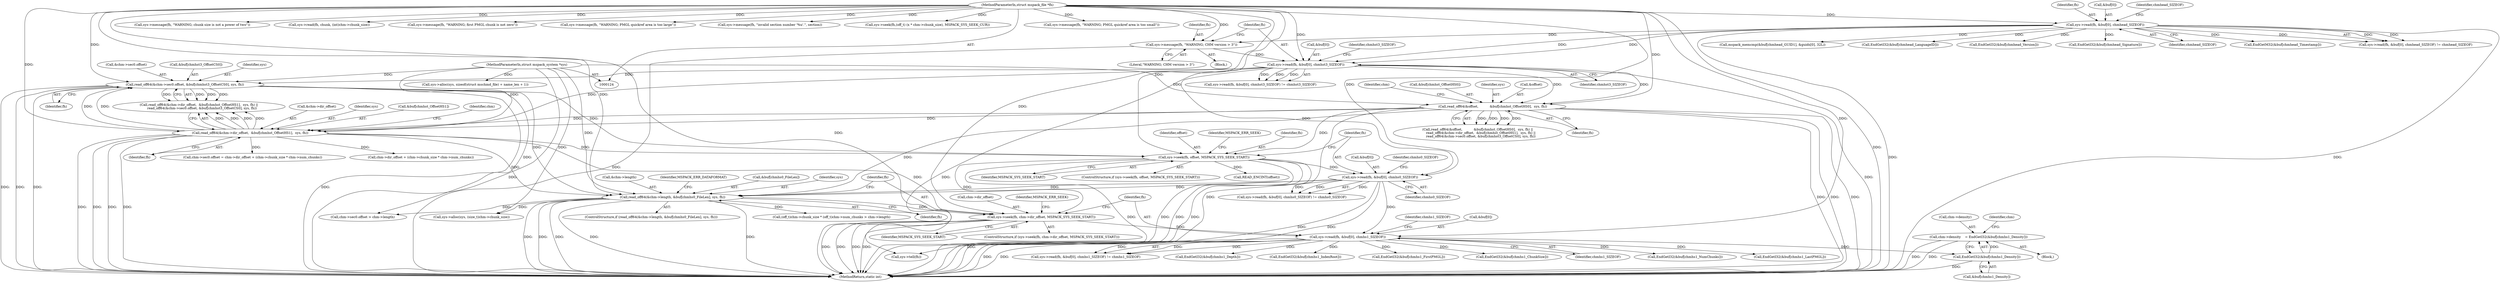 digraph "0_libmspack_72e70a921f0f07fee748aec2274b30784e1d312a@pointer" {
"1000433" [label="(Call,chm->density    = EndGetI32(&buf[chmhs1_Density]))"];
"1000437" [label="(Call,EndGetI32(&buf[chmhs1_Density]))"];
"1000407" [label="(Call,sys->read(fh, &buf[0], chmhs1_SIZEOF))"];
"1000396" [label="(Call,sys->seek(fh, chm->dir_offset, MSPACK_SYS_SEEK_START))"];
"1000381" [label="(Call,read_off64(&chm->length, &buf[chmhs0_FileLen], sys, fh))"];
"1000369" [label="(Call,sys->read(fh, &buf[0], chmhs0_SIZEOF))"];
"1000360" [label="(Call,sys->seek(fh, offset, MSPACK_SYS_SEEK_START))"];
"1000343" [label="(Call,read_off64(&chm->sec0.offset, &buf[chmhst3_OffsetCS0], sys, fh))"];
"1000309" [label="(Call,sys->read(fh, &buf[0], chmhst3_SIZEOF))"];
"1000232" [label="(Call,sys->read(fh, &buf[0], chmhead_SIZEOF))"];
"1000126" [label="(MethodParameterIn,struct mspack_file *fh)"];
"1000304" [label="(Call,sys->message(fh, \"WARNING; CHM version > 3\"))"];
"1000332" [label="(Call,read_off64(&chm->dir_offset,  &buf[chmhst_OffsetHS1],  sys, fh))"];
"1000322" [label="(Call,read_off64(&offset,           &buf[chmhst_OffsetHS0],  sys, fh))"];
"1000125" [label="(MethodParameterIn,struct mspack_system *sys)"];
"1000414" [label="(Identifier,chmhs1_SIZEOF)"];
"1000382" [label="(Call,&chm->length)"];
"1000438" [label="(Call,&buf[chmhs1_Density])"];
"1000234" [label="(Call,&buf[0])"];
"1000585" [label="(Call,sys->message(fh, \"WARNING; chunk size is not a power of two\"))"];
"1000407" [label="(Call,sys->read(fh, &buf[0], chmhs1_SIZEOF))"];
"1000482" [label="(Call,EndGetI32(&buf[chmhs1_LastPMGL]))"];
"1000397" [label="(Identifier,fh)"];
"1000689" [label="(Call,sys->read(fh, chunk, (int)chm->chunk_size))"];
"1000355" [label="(Identifier,fh)"];
"1000311" [label="(Call,&buf[0])"];
"1000321" [label="(Call,read_off64(&offset,           &buf[chmhst_OffsetHS0],  sys, fh) ||\n      read_off64(&chm->dir_offset,  &buf[chmhst_OffsetHS1],  sys, fh) ||\n      read_off64(&chm->sec0.offset, &buf[chmhst3_OffsetCS0], sys, fh))"];
"1000256" [label="(Call,mspack_memcmp(&buf[chmhead_GUID1], &guids[0], 32L))"];
"1000406" [label="(Call,sys->read(fh, &buf[0], chmhs1_SIZEOF) != chmhs1_SIZEOF)"];
"1000368" [label="(Call,sys->read(fh, &buf[0], chmhs0_SIZEOF) != chmhs0_SIZEOF)"];
"1000361" [label="(Identifier,fh)"];
"1000316" [label="(Identifier,chmhst3_SIZEOF)"];
"1000595" [label="(Call,sys->message(fh, \"WARNING; first PMGL chunk is not zero\"))"];
"1000446" [label="(Call,EndGetI32(&buf[chmhs1_Depth]))"];
"1000309" [label="(Call,sys->read(fh, &buf[0], chmhst3_SIZEOF))"];
"1000331" [label="(Call,read_off64(&chm->dir_offset,  &buf[chmhst_OffsetHS1],  sys, fh) ||\n      read_off64(&chm->sec0.offset, &buf[chmhst3_OffsetCS0], sys, fh))"];
"1000362" [label="(Identifier,offset)"];
"1000342" [label="(Identifier,fh)"];
"1000126" [label="(MethodParameterIn,struct mspack_file *fh)"];
"1000360" [label="(Call,sys->seek(fh, offset, MSPACK_SYS_SEEK_START))"];
"1000434" [label="(Call,chm->density)"];
"1000239" [label="(Identifier,chmhead_SIZEOF)"];
"1000433" [label="(Call,chm->density    = EndGetI32(&buf[chmhs1_Density]))"];
"1000359" [label="(ControlStructure,if (sys->seek(fh, offset, MSPACK_SYS_SEEK_START)))"];
"1000512" [label="(Call,chm->sec0.offset > chm->length)"];
"1000401" [label="(Identifier,MSPACK_SYS_SEEK_START)"];
"1000375" [label="(Identifier,chmhs0_SIZEOF)"];
"1000789" [label="(Call,READ_ENCINT(offset))"];
"1000743" [label="(Call,sys->message(fh, \"WARNING; PMGL quickref area is too large\"))"];
"1000304" [label="(Call,sys->message(fh, \"WARNING; CHM version > 3\"))"];
"1000455" [label="(Call,EndGetI32(&buf[chmhs1_IndexRoot]))"];
"1000370" [label="(Identifier,fh)"];
"1000315" [label="(Identifier,chmhst3_SIZEOF)"];
"1000408" [label="(Identifier,fh)"];
"1000350" [label="(Call,&buf[chmhst3_OffsetCS0])"];
"1000396" [label="(Call,sys->seek(fh, chm->dir_offset, MSPACK_SYS_SEEK_START))"];
"1000125" [label="(MethodParameterIn,struct mspack_system *sys)"];
"1000332" [label="(Call,read_off64(&chm->dir_offset,  &buf[chmhst_OffsetHS1],  sys, fh))"];
"1000333" [label="(Call,&chm->dir_offset)"];
"1000831" [label="(Call,sys->alloc(sys, sizeof(struct mschmd_file) + name_len + 1))"];
"1000343" [label="(Call,read_off64(&chm->sec0.offset, &buf[chmhst3_OffsetCS0], sys, fh))"];
"1000233" [label="(Identifier,fh)"];
"1000820" [label="(Call,sys->message(fh, \"invalid section number '%u'.\", section))"];
"1000473" [label="(Call,EndGetI32(&buf[chmhs1_FirstPMGL]))"];
"1000305" [label="(Identifier,fh)"];
"1000363" [label="(Identifier,MSPACK_SYS_SEEK_START)"];
"1000292" [label="(Call,EndGetI32(&buf[chmhead_LanguageID]))"];
"1000232" [label="(Call,sys->read(fh, &buf[0], chmhead_SIZEOF))"];
"1000335" [label="(Identifier,chm)"];
"1000274" [label="(Call,EndGetI32(&buf[chmhead_Version]))"];
"1000380" [label="(ControlStructure,if (read_off64(&chm->length, &buf[chmhs0_FileLen], sys, fh)))"];
"1000245" [label="(Call,EndGetI32(&buf[chmhead_Signature]))"];
"1000494" [label="(Call,chm->sec0.offset = chm->dir_offset + (chm->chunk_size * chm->num_chunks))"];
"1000554" [label="(Call,(off_t)chm->chunk_size * (off_t)chm->num_chunks > chm->length)"];
"1000371" [label="(Call,&buf[0])"];
"1000129" [label="(Block,)"];
"1000308" [label="(Call,sys->read(fh, &buf[0], chmhst3_SIZEOF) != chmhst3_SIZEOF)"];
"1000238" [label="(Identifier,chmhead_SIZEOF)"];
"1000325" [label="(Call,&buf[chmhst_OffsetHS0])"];
"1000376" [label="(Identifier,chmhs0_SIZEOF)"];
"1000369" [label="(Call,sys->read(fh, &buf[0], chmhs0_SIZEOF))"];
"1000398" [label="(Call,chm->dir_offset)"];
"1000500" [label="(Call,chm->dir_offset + (chm->chunk_size * chm->num_chunks))"];
"1000341" [label="(Identifier,sys)"];
"1000409" [label="(Call,&buf[0])"];
"1000283" [label="(Call,EndGetM32(&buf[chmhead_Timestamp]))"];
"1000306" [label="(Literal,\"WARNING; CHM version > 3\")"];
"1000444" [label="(Identifier,chm)"];
"1000428" [label="(Call,EndGetI32(&buf[chmhs1_ChunkSize]))"];
"1000381" [label="(Call,read_off64(&chm->length, &buf[chmhs0_FileLen], sys, fh))"];
"1000322" [label="(Call,read_off64(&offset,           &buf[chmhst_OffsetHS0],  sys, fh))"];
"1000413" [label="(Identifier,chmhs1_SIZEOF)"];
"1000464" [label="(Call,EndGetI32(&buf[chmhs1_NumChunks]))"];
"1000330" [label="(Identifier,fh)"];
"1000354" [label="(Identifier,sys)"];
"1000394" [label="(Identifier,MSPACK_ERR_DATAFORMAT)"];
"1000670" [label="(Call,sys->alloc(sys, (size_t)chm->chunk_size))"];
"1000329" [label="(Identifier,sys)"];
"1000231" [label="(Call,sys->read(fh, &buf[0], chmhead_SIZEOF) != chmhead_SIZEOF)"];
"1000310" [label="(Identifier,fh)"];
"1000303" [label="(Block,)"];
"1000395" [label="(ControlStructure,if (sys->seek(fh, chm->dir_offset, MSPACK_SYS_SEEK_START)))"];
"1000642" [label="(Call,sys->seek(fh,(off_t) (x * chm->chunk_size), MSPACK_SYS_SEEK_CUR))"];
"1000437" [label="(Call,EndGetI32(&buf[chmhs1_Density]))"];
"1000404" [label="(Identifier,MSPACK_ERR_SEEK)"];
"1000386" [label="(Call,&buf[chmhs0_FileLen])"];
"1000323" [label="(Call,&offset)"];
"1000391" [label="(Identifier,fh)"];
"1000390" [label="(Identifier,sys)"];
"1000337" [label="(Call,&buf[chmhst_OffsetHS1])"];
"1000344" [label="(Call,&chm->sec0.offset)"];
"1000347" [label="(Identifier,chm)"];
"1001065" [label="(MethodReturn,static int)"];
"1000366" [label="(Identifier,MSPACK_ERR_SEEK)"];
"1000725" [label="(Call,sys->message(fh, \"WARNING; PMGL quickref area is too small\"))"];
"1000422" [label="(Call,sys->tell(fh))"];
"1000433" -> "1000129"  [label="AST: "];
"1000433" -> "1000437"  [label="CFG: "];
"1000434" -> "1000433"  [label="AST: "];
"1000437" -> "1000433"  [label="AST: "];
"1000444" -> "1000433"  [label="CFG: "];
"1000433" -> "1001065"  [label="DDG: "];
"1000433" -> "1001065"  [label="DDG: "];
"1000437" -> "1000433"  [label="DDG: "];
"1000437" -> "1000438"  [label="CFG: "];
"1000438" -> "1000437"  [label="AST: "];
"1000437" -> "1001065"  [label="DDG: "];
"1000407" -> "1000437"  [label="DDG: "];
"1000407" -> "1000406"  [label="AST: "];
"1000407" -> "1000413"  [label="CFG: "];
"1000408" -> "1000407"  [label="AST: "];
"1000409" -> "1000407"  [label="AST: "];
"1000413" -> "1000407"  [label="AST: "];
"1000414" -> "1000407"  [label="CFG: "];
"1000407" -> "1001065"  [label="DDG: "];
"1000407" -> "1001065"  [label="DDG: "];
"1000407" -> "1000406"  [label="DDG: "];
"1000407" -> "1000406"  [label="DDG: "];
"1000407" -> "1000406"  [label="DDG: "];
"1000396" -> "1000407"  [label="DDG: "];
"1000126" -> "1000407"  [label="DDG: "];
"1000369" -> "1000407"  [label="DDG: "];
"1000407" -> "1000422"  [label="DDG: "];
"1000407" -> "1000428"  [label="DDG: "];
"1000407" -> "1000446"  [label="DDG: "];
"1000407" -> "1000455"  [label="DDG: "];
"1000407" -> "1000464"  [label="DDG: "];
"1000407" -> "1000473"  [label="DDG: "];
"1000407" -> "1000482"  [label="DDG: "];
"1000396" -> "1000395"  [label="AST: "];
"1000396" -> "1000401"  [label="CFG: "];
"1000397" -> "1000396"  [label="AST: "];
"1000398" -> "1000396"  [label="AST: "];
"1000401" -> "1000396"  [label="AST: "];
"1000404" -> "1000396"  [label="CFG: "];
"1000408" -> "1000396"  [label="CFG: "];
"1000396" -> "1001065"  [label="DDG: "];
"1000396" -> "1001065"  [label="DDG: "];
"1000396" -> "1001065"  [label="DDG: "];
"1000396" -> "1001065"  [label="DDG: "];
"1000381" -> "1000396"  [label="DDG: "];
"1000126" -> "1000396"  [label="DDG: "];
"1000332" -> "1000396"  [label="DDG: "];
"1000360" -> "1000396"  [label="DDG: "];
"1000381" -> "1000380"  [label="AST: "];
"1000381" -> "1000391"  [label="CFG: "];
"1000382" -> "1000381"  [label="AST: "];
"1000386" -> "1000381"  [label="AST: "];
"1000390" -> "1000381"  [label="AST: "];
"1000391" -> "1000381"  [label="AST: "];
"1000394" -> "1000381"  [label="CFG: "];
"1000397" -> "1000381"  [label="CFG: "];
"1000381" -> "1001065"  [label="DDG: "];
"1000381" -> "1001065"  [label="DDG: "];
"1000381" -> "1001065"  [label="DDG: "];
"1000381" -> "1001065"  [label="DDG: "];
"1000381" -> "1001065"  [label="DDG: "];
"1000369" -> "1000381"  [label="DDG: "];
"1000369" -> "1000381"  [label="DDG: "];
"1000322" -> "1000381"  [label="DDG: "];
"1000343" -> "1000381"  [label="DDG: "];
"1000332" -> "1000381"  [label="DDG: "];
"1000125" -> "1000381"  [label="DDG: "];
"1000126" -> "1000381"  [label="DDG: "];
"1000381" -> "1000512"  [label="DDG: "];
"1000381" -> "1000554"  [label="DDG: "];
"1000381" -> "1000670"  [label="DDG: "];
"1000369" -> "1000368"  [label="AST: "];
"1000369" -> "1000375"  [label="CFG: "];
"1000370" -> "1000369"  [label="AST: "];
"1000371" -> "1000369"  [label="AST: "];
"1000375" -> "1000369"  [label="AST: "];
"1000376" -> "1000369"  [label="CFG: "];
"1000369" -> "1001065"  [label="DDG: "];
"1000369" -> "1001065"  [label="DDG: "];
"1000369" -> "1000368"  [label="DDG: "];
"1000369" -> "1000368"  [label="DDG: "];
"1000369" -> "1000368"  [label="DDG: "];
"1000360" -> "1000369"  [label="DDG: "];
"1000126" -> "1000369"  [label="DDG: "];
"1000309" -> "1000369"  [label="DDG: "];
"1000360" -> "1000359"  [label="AST: "];
"1000360" -> "1000363"  [label="CFG: "];
"1000361" -> "1000360"  [label="AST: "];
"1000362" -> "1000360"  [label="AST: "];
"1000363" -> "1000360"  [label="AST: "];
"1000366" -> "1000360"  [label="CFG: "];
"1000370" -> "1000360"  [label="CFG: "];
"1000360" -> "1001065"  [label="DDG: "];
"1000360" -> "1001065"  [label="DDG: "];
"1000360" -> "1001065"  [label="DDG: "];
"1000360" -> "1001065"  [label="DDG: "];
"1000343" -> "1000360"  [label="DDG: "];
"1000332" -> "1000360"  [label="DDG: "];
"1000322" -> "1000360"  [label="DDG: "];
"1000126" -> "1000360"  [label="DDG: "];
"1000360" -> "1000789"  [label="DDG: "];
"1000343" -> "1000331"  [label="AST: "];
"1000343" -> "1000355"  [label="CFG: "];
"1000344" -> "1000343"  [label="AST: "];
"1000350" -> "1000343"  [label="AST: "];
"1000354" -> "1000343"  [label="AST: "];
"1000355" -> "1000343"  [label="AST: "];
"1000331" -> "1000343"  [label="CFG: "];
"1000343" -> "1001065"  [label="DDG: "];
"1000343" -> "1001065"  [label="DDG: "];
"1000343" -> "1001065"  [label="DDG: "];
"1000343" -> "1001065"  [label="DDG: "];
"1000343" -> "1000331"  [label="DDG: "];
"1000343" -> "1000331"  [label="DDG: "];
"1000343" -> "1000331"  [label="DDG: "];
"1000343" -> "1000331"  [label="DDG: "];
"1000309" -> "1000343"  [label="DDG: "];
"1000332" -> "1000343"  [label="DDG: "];
"1000332" -> "1000343"  [label="DDG: "];
"1000125" -> "1000343"  [label="DDG: "];
"1000126" -> "1000343"  [label="DDG: "];
"1000343" -> "1000512"  [label="DDG: "];
"1000309" -> "1000308"  [label="AST: "];
"1000309" -> "1000315"  [label="CFG: "];
"1000310" -> "1000309"  [label="AST: "];
"1000311" -> "1000309"  [label="AST: "];
"1000315" -> "1000309"  [label="AST: "];
"1000316" -> "1000309"  [label="CFG: "];
"1000309" -> "1001065"  [label="DDG: "];
"1000309" -> "1001065"  [label="DDG: "];
"1000309" -> "1000308"  [label="DDG: "];
"1000309" -> "1000308"  [label="DDG: "];
"1000309" -> "1000308"  [label="DDG: "];
"1000232" -> "1000309"  [label="DDG: "];
"1000232" -> "1000309"  [label="DDG: "];
"1000304" -> "1000309"  [label="DDG: "];
"1000126" -> "1000309"  [label="DDG: "];
"1000309" -> "1000322"  [label="DDG: "];
"1000309" -> "1000322"  [label="DDG: "];
"1000309" -> "1000332"  [label="DDG: "];
"1000232" -> "1000231"  [label="AST: "];
"1000232" -> "1000238"  [label="CFG: "];
"1000233" -> "1000232"  [label="AST: "];
"1000234" -> "1000232"  [label="AST: "];
"1000238" -> "1000232"  [label="AST: "];
"1000239" -> "1000232"  [label="CFG: "];
"1000232" -> "1001065"  [label="DDG: "];
"1000232" -> "1001065"  [label="DDG: "];
"1000232" -> "1000231"  [label="DDG: "];
"1000232" -> "1000231"  [label="DDG: "];
"1000232" -> "1000231"  [label="DDG: "];
"1000126" -> "1000232"  [label="DDG: "];
"1000232" -> "1000245"  [label="DDG: "];
"1000232" -> "1000256"  [label="DDG: "];
"1000232" -> "1000274"  [label="DDG: "];
"1000232" -> "1000283"  [label="DDG: "];
"1000232" -> "1000292"  [label="DDG: "];
"1000232" -> "1000304"  [label="DDG: "];
"1000126" -> "1000124"  [label="AST: "];
"1000126" -> "1001065"  [label="DDG: "];
"1000126" -> "1000304"  [label="DDG: "];
"1000126" -> "1000322"  [label="DDG: "];
"1000126" -> "1000332"  [label="DDG: "];
"1000126" -> "1000422"  [label="DDG: "];
"1000126" -> "1000585"  [label="DDG: "];
"1000126" -> "1000595"  [label="DDG: "];
"1000126" -> "1000642"  [label="DDG: "];
"1000126" -> "1000689"  [label="DDG: "];
"1000126" -> "1000725"  [label="DDG: "];
"1000126" -> "1000743"  [label="DDG: "];
"1000126" -> "1000820"  [label="DDG: "];
"1000304" -> "1000303"  [label="AST: "];
"1000304" -> "1000306"  [label="CFG: "];
"1000305" -> "1000304"  [label="AST: "];
"1000306" -> "1000304"  [label="AST: "];
"1000310" -> "1000304"  [label="CFG: "];
"1000304" -> "1001065"  [label="DDG: "];
"1000332" -> "1000331"  [label="AST: "];
"1000332" -> "1000342"  [label="CFG: "];
"1000333" -> "1000332"  [label="AST: "];
"1000337" -> "1000332"  [label="AST: "];
"1000341" -> "1000332"  [label="AST: "];
"1000342" -> "1000332"  [label="AST: "];
"1000347" -> "1000332"  [label="CFG: "];
"1000331" -> "1000332"  [label="CFG: "];
"1000332" -> "1001065"  [label="DDG: "];
"1000332" -> "1001065"  [label="DDG: "];
"1000332" -> "1001065"  [label="DDG: "];
"1000332" -> "1001065"  [label="DDG: "];
"1000332" -> "1000331"  [label="DDG: "];
"1000332" -> "1000331"  [label="DDG: "];
"1000332" -> "1000331"  [label="DDG: "];
"1000332" -> "1000331"  [label="DDG: "];
"1000322" -> "1000332"  [label="DDG: "];
"1000322" -> "1000332"  [label="DDG: "];
"1000125" -> "1000332"  [label="DDG: "];
"1000332" -> "1000494"  [label="DDG: "];
"1000332" -> "1000500"  [label="DDG: "];
"1000322" -> "1000321"  [label="AST: "];
"1000322" -> "1000330"  [label="CFG: "];
"1000323" -> "1000322"  [label="AST: "];
"1000325" -> "1000322"  [label="AST: "];
"1000329" -> "1000322"  [label="AST: "];
"1000330" -> "1000322"  [label="AST: "];
"1000335" -> "1000322"  [label="CFG: "];
"1000321" -> "1000322"  [label="CFG: "];
"1000322" -> "1001065"  [label="DDG: "];
"1000322" -> "1001065"  [label="DDG: "];
"1000322" -> "1001065"  [label="DDG: "];
"1000322" -> "1001065"  [label="DDG: "];
"1000322" -> "1000321"  [label="DDG: "];
"1000322" -> "1000321"  [label="DDG: "];
"1000322" -> "1000321"  [label="DDG: "];
"1000322" -> "1000321"  [label="DDG: "];
"1000125" -> "1000322"  [label="DDG: "];
"1000125" -> "1000124"  [label="AST: "];
"1000125" -> "1001065"  [label="DDG: "];
"1000125" -> "1000670"  [label="DDG: "];
"1000125" -> "1000831"  [label="DDG: "];
}
